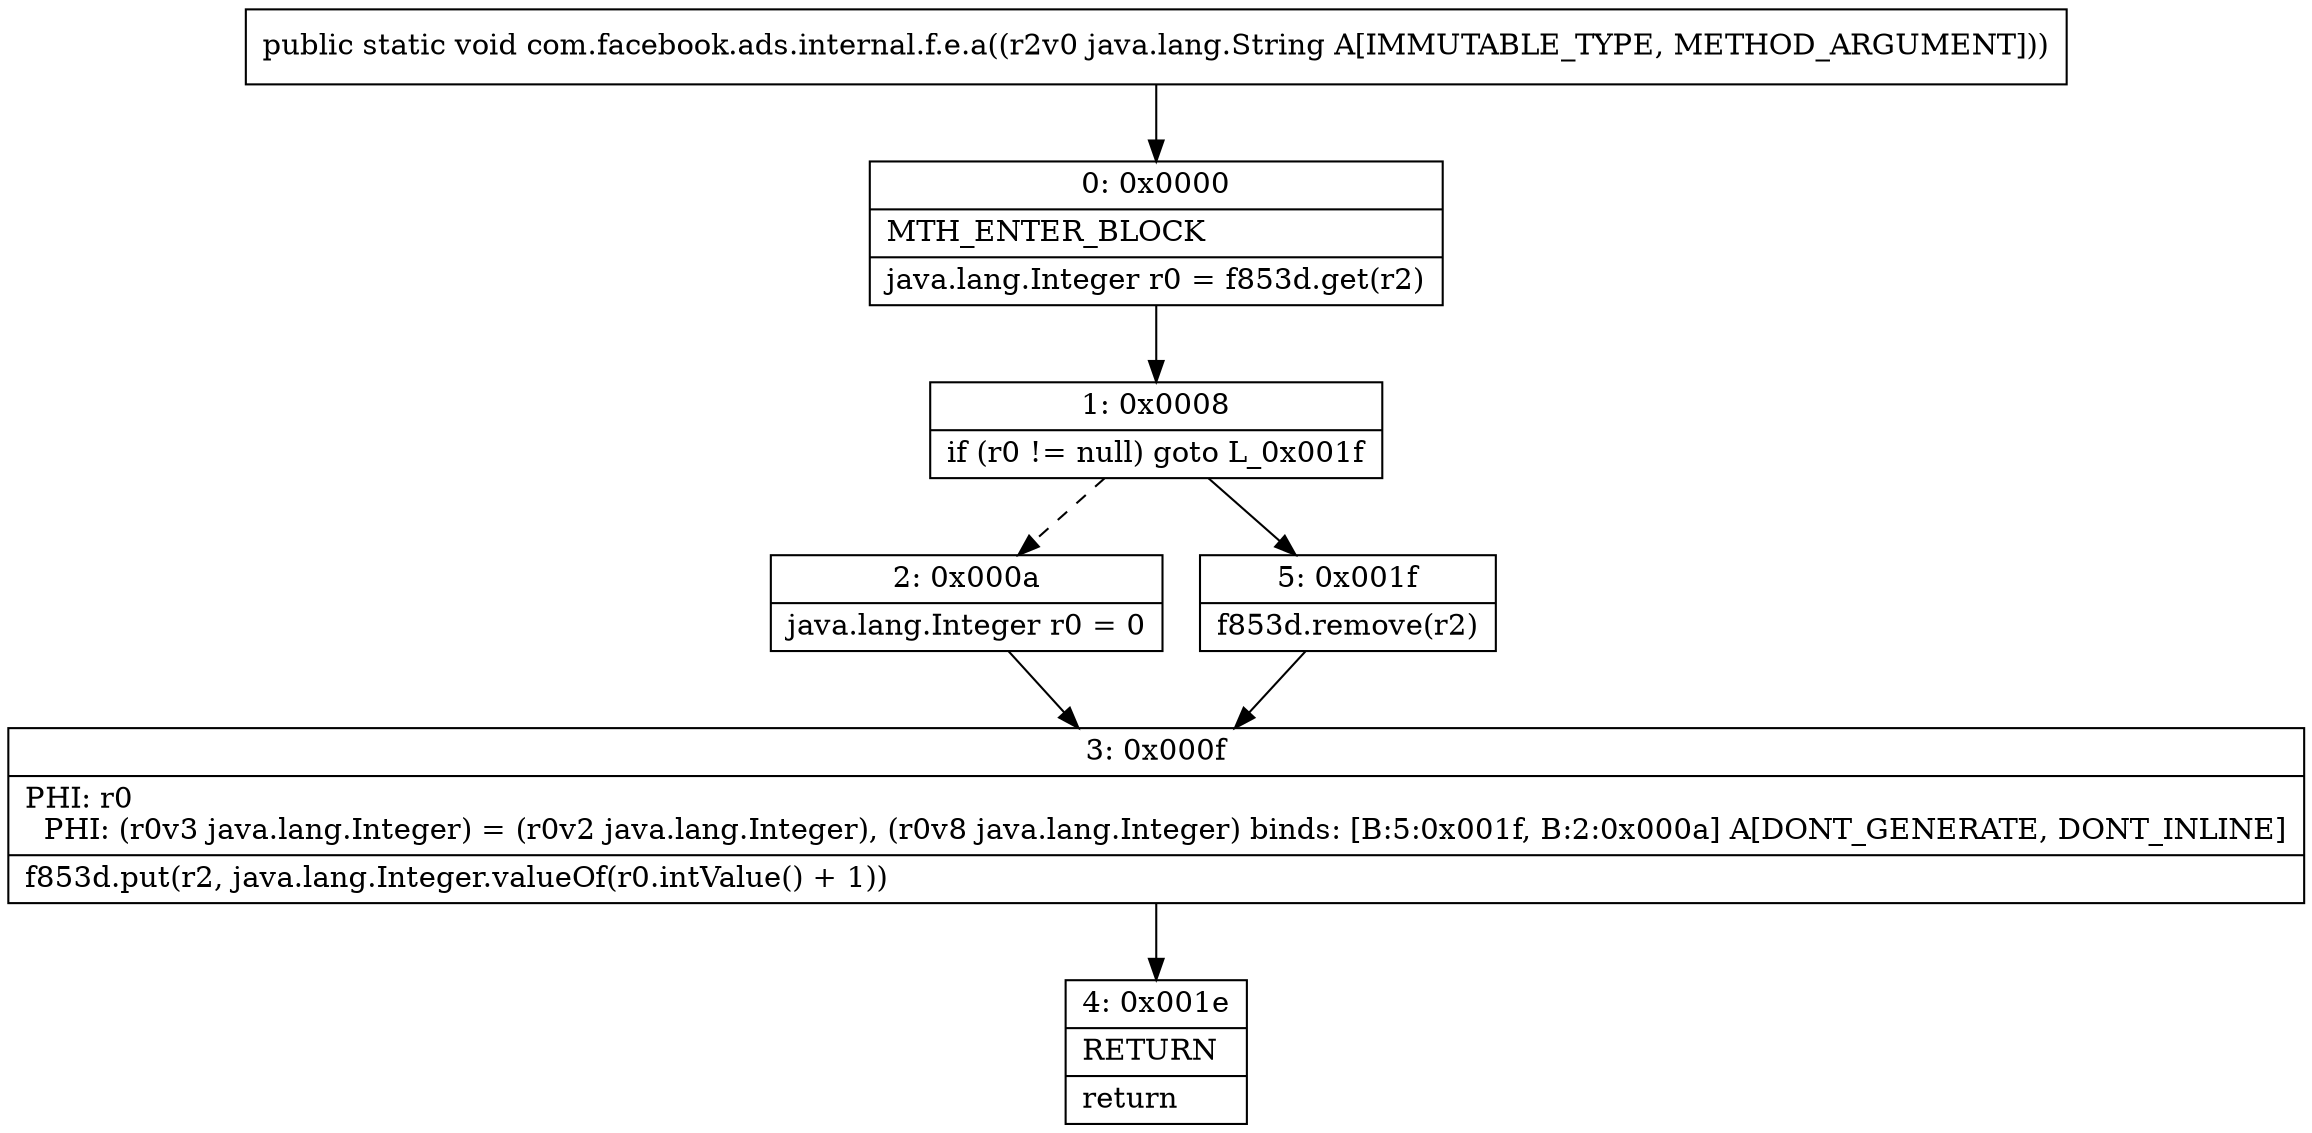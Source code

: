 digraph "CFG forcom.facebook.ads.internal.f.e.a(Ljava\/lang\/String;)V" {
Node_0 [shape=record,label="{0\:\ 0x0000|MTH_ENTER_BLOCK\l|java.lang.Integer r0 = f853d.get(r2)\l}"];
Node_1 [shape=record,label="{1\:\ 0x0008|if (r0 != null) goto L_0x001f\l}"];
Node_2 [shape=record,label="{2\:\ 0x000a|java.lang.Integer r0 = 0\l}"];
Node_3 [shape=record,label="{3\:\ 0x000f|PHI: r0 \l  PHI: (r0v3 java.lang.Integer) = (r0v2 java.lang.Integer), (r0v8 java.lang.Integer) binds: [B:5:0x001f, B:2:0x000a] A[DONT_GENERATE, DONT_INLINE]\l|f853d.put(r2, java.lang.Integer.valueOf(r0.intValue() + 1))\l}"];
Node_4 [shape=record,label="{4\:\ 0x001e|RETURN\l|return\l}"];
Node_5 [shape=record,label="{5\:\ 0x001f|f853d.remove(r2)\l}"];
MethodNode[shape=record,label="{public static void com.facebook.ads.internal.f.e.a((r2v0 java.lang.String A[IMMUTABLE_TYPE, METHOD_ARGUMENT])) }"];
MethodNode -> Node_0;
Node_0 -> Node_1;
Node_1 -> Node_2[style=dashed];
Node_1 -> Node_5;
Node_2 -> Node_3;
Node_3 -> Node_4;
Node_5 -> Node_3;
}

